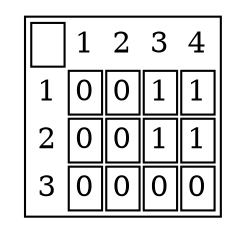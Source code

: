 graph matrix_11 {
	node [shape=none]
	tab [label=<<TABLE><TR><TD></TD><TD color="white">1</TD><TD color="white">2</TD><TD color="white">3</TD><TD color="white">4</TD></TR><TR><TD color="white">1</TD><TD>0</TD><TD>0</TD><TD>1</TD><TD>1</TD></TR><TR><TD color="white">2</TD><TD>0</TD><TD>0</TD><TD>1</TD><TD>1</TD></TR><TR><TD color="white">3</TD><TD>0</TD><TD>0</TD><TD>0</TD><TD>0</TD></TR></TABLE>>]
}
